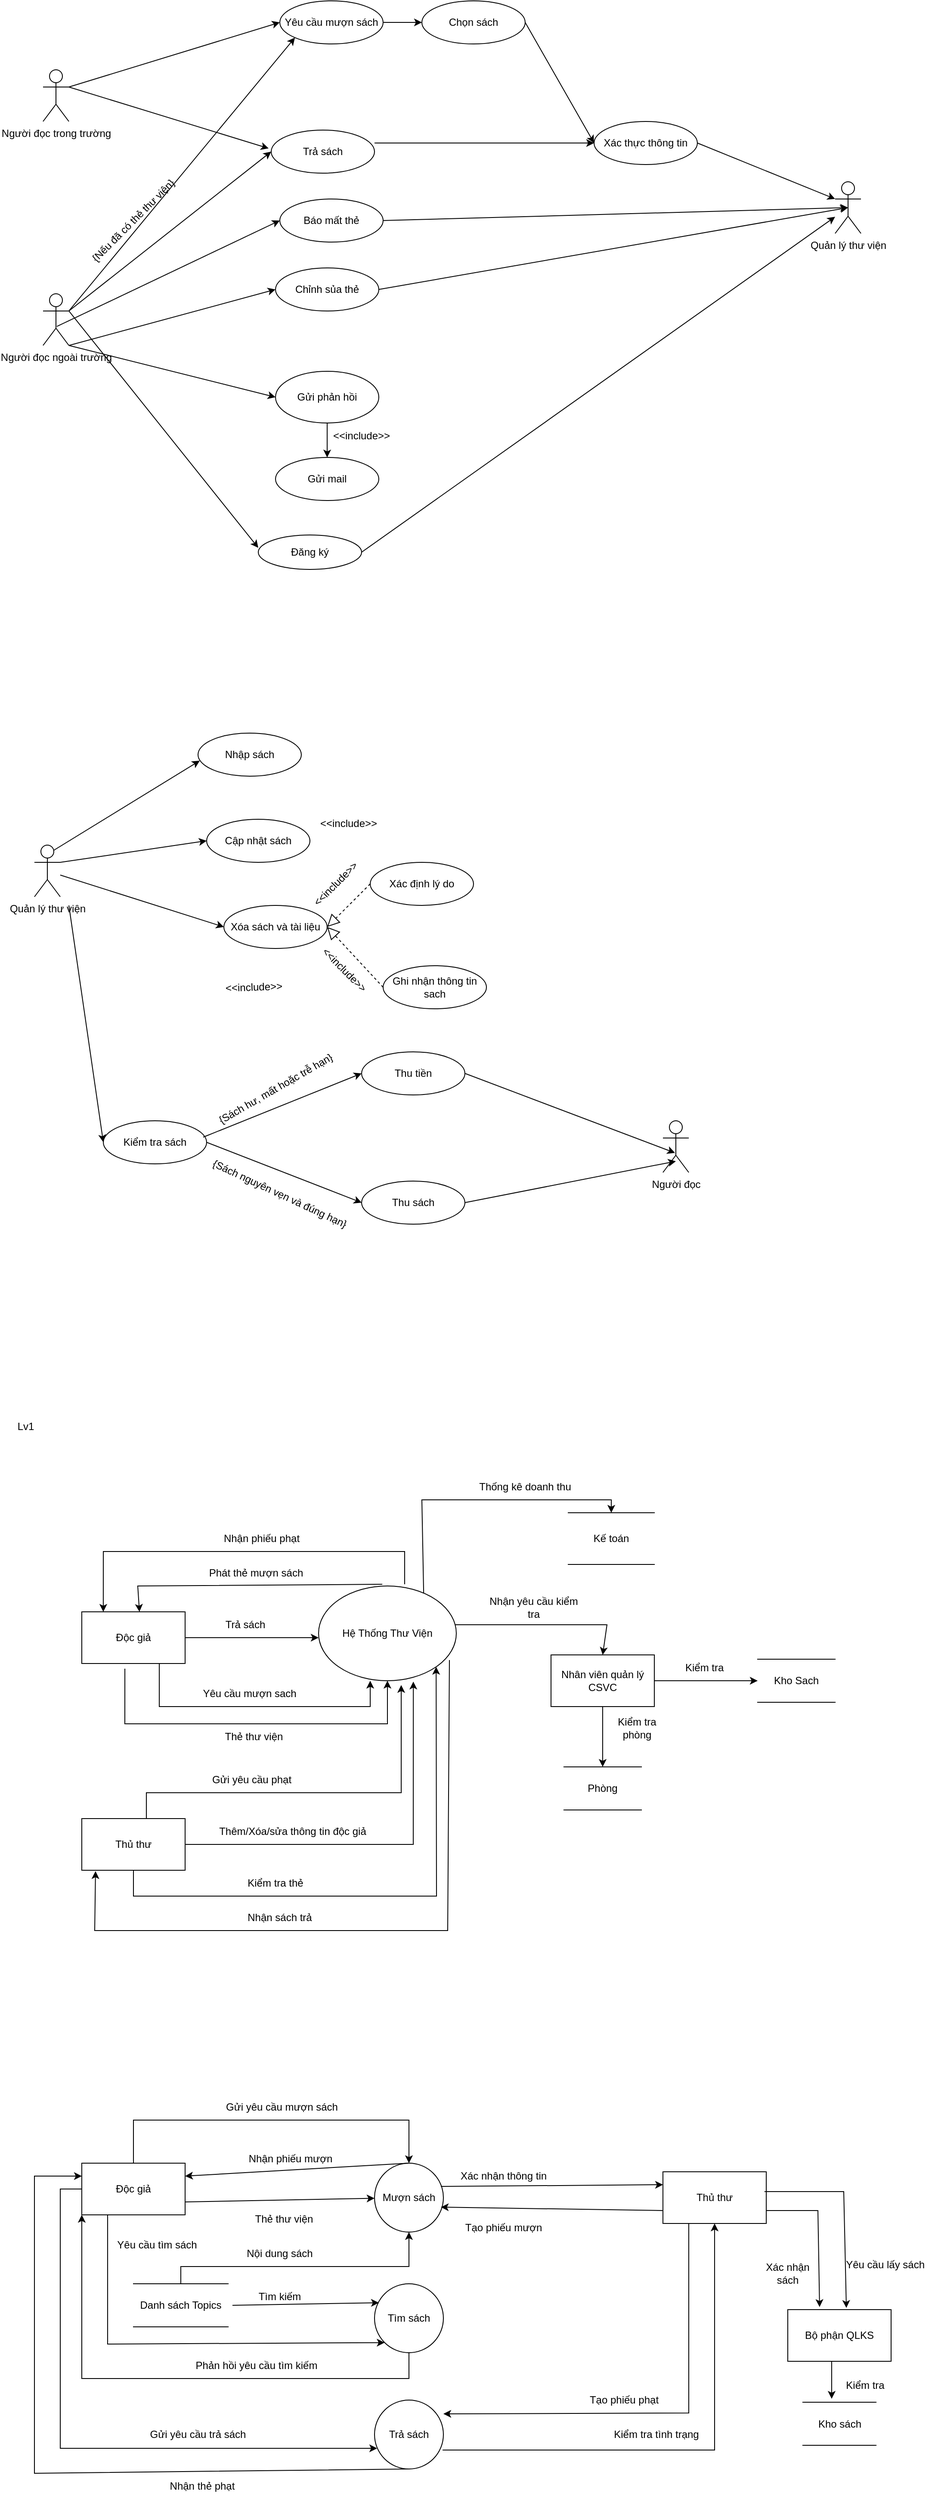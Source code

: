<mxfile version="22.1.5" type="github">
  <diagram name="Page-1" id="CThevkXcVfSVk2Hkg_zm">
    <mxGraphModel dx="1386" dy="751" grid="1" gridSize="10" guides="1" tooltips="1" connect="1" arrows="1" fold="1" page="1" pageScale="1" pageWidth="1100" pageHeight="850" math="0" shadow="0">
      <root>
        <mxCell id="0" />
        <mxCell id="1" parent="0" />
        <mxCell id="GwhHAT8vdqStquLZt4F1-1" value="Người đọc trong trường" style="shape=umlActor;verticalLabelPosition=bottom;verticalAlign=top;html=1;" parent="1" vertex="1">
          <mxGeometry x="50" y="120" width="30" height="60" as="geometry" />
        </mxCell>
        <mxCell id="GwhHAT8vdqStquLZt4F1-3" value="Người đọc ngoài trường&lt;br&gt;" style="shape=umlActor;verticalLabelPosition=bottom;verticalAlign=top;html=1;" parent="1" vertex="1">
          <mxGeometry x="50" y="380" width="30" height="60" as="geometry" />
        </mxCell>
        <mxCell id="GwhHAT8vdqStquLZt4F1-9" value="Nhập sách" style="ellipse;whiteSpace=wrap;html=1;" parent="1" vertex="1">
          <mxGeometry x="230" y="890" width="120" height="50" as="geometry" />
        </mxCell>
        <mxCell id="GwhHAT8vdqStquLZt4F1-12" value="Xác thực thông tin&lt;br&gt;" style="ellipse;whiteSpace=wrap;html=1;" parent="1" vertex="1">
          <mxGeometry x="690" y="180" width="120" height="50" as="geometry" />
        </mxCell>
        <mxCell id="GwhHAT8vdqStquLZt4F1-13" value="Yêu cầu mượn sách" style="ellipse;whiteSpace=wrap;html=1;" parent="1" vertex="1">
          <mxGeometry x="325" y="40" width="120" height="50" as="geometry" />
        </mxCell>
        <mxCell id="GwhHAT8vdqStquLZt4F1-14" value="Đăng ký&lt;br&gt;" style="ellipse;whiteSpace=wrap;html=1;" parent="1" vertex="1">
          <mxGeometry x="300" y="660" width="120" height="40" as="geometry" />
        </mxCell>
        <mxCell id="GwhHAT8vdqStquLZt4F1-15" value="Trả sách&lt;br&gt;" style="ellipse;whiteSpace=wrap;html=1;" parent="1" vertex="1">
          <mxGeometry x="315" y="190" width="120" height="50" as="geometry" />
        </mxCell>
        <mxCell id="GwhHAT8vdqStquLZt4F1-16" value="Chọn sách" style="ellipse;whiteSpace=wrap;html=1;" parent="1" vertex="1">
          <mxGeometry x="490" y="40" width="120" height="50" as="geometry" />
        </mxCell>
        <mxCell id="GwhHAT8vdqStquLZt4F1-17" value="Chỉnh sủa thẻ" style="ellipse;whiteSpace=wrap;html=1;" parent="1" vertex="1">
          <mxGeometry x="320" y="350" width="120" height="50" as="geometry" />
        </mxCell>
        <mxCell id="GwhHAT8vdqStquLZt4F1-18" value="Báo mất thẻ&lt;br&gt;" style="ellipse;whiteSpace=wrap;html=1;" parent="1" vertex="1">
          <mxGeometry x="325" y="270" width="120" height="50" as="geometry" />
        </mxCell>
        <mxCell id="GwhHAT8vdqStquLZt4F1-23" value="Quản lý thư viện&lt;br&gt;" style="shape=umlActor;verticalLabelPosition=bottom;verticalAlign=top;html=1;" parent="1" vertex="1">
          <mxGeometry x="970" y="250" width="30" height="60" as="geometry" />
        </mxCell>
        <mxCell id="GwhHAT8vdqStquLZt4F1-29" value="{Nếu đã có thẻ thư viện}" style="text;html=1;strokeColor=none;fillColor=none;align=center;verticalAlign=middle;whiteSpace=wrap;rounded=0;rotation=-45;" parent="1" vertex="1">
          <mxGeometry x="80" y="280" width="150" height="30" as="geometry" />
        </mxCell>
        <mxCell id="GwhHAT8vdqStquLZt4F1-31" value="" style="endArrow=classic;html=1;rounded=0;exitX=1;exitY=0.333;exitDx=0;exitDy=0;exitPerimeter=0;entryX=0;entryY=0.372;entryDx=0;entryDy=0;entryPerimeter=0;" parent="1" source="GwhHAT8vdqStquLZt4F1-3" target="GwhHAT8vdqStquLZt4F1-14" edge="1">
          <mxGeometry width="50" height="50" relative="1" as="geometry">
            <mxPoint x="130" y="370" as="sourcePoint" />
            <mxPoint x="180" y="320" as="targetPoint" />
          </mxGeometry>
        </mxCell>
        <mxCell id="GwhHAT8vdqStquLZt4F1-32" value="" style="endArrow=classic;html=1;rounded=0;exitX=1;exitY=0.333;exitDx=0;exitDy=0;exitPerimeter=0;entryX=0;entryY=1;entryDx=0;entryDy=0;" parent="1" source="GwhHAT8vdqStquLZt4F1-3" target="GwhHAT8vdqStquLZt4F1-13" edge="1">
          <mxGeometry width="50" height="50" relative="1" as="geometry">
            <mxPoint x="90" y="410" as="sourcePoint" />
            <mxPoint x="210" y="640" as="targetPoint" />
          </mxGeometry>
        </mxCell>
        <mxCell id="GwhHAT8vdqStquLZt4F1-33" value="" style="endArrow=classic;html=1;rounded=0;exitX=1;exitY=0.333;exitDx=0;exitDy=0;exitPerimeter=0;entryX=0;entryY=0.5;entryDx=0;entryDy=0;" parent="1" source="GwhHAT8vdqStquLZt4F1-1" target="GwhHAT8vdqStquLZt4F1-13" edge="1">
          <mxGeometry width="50" height="50" relative="1" as="geometry">
            <mxPoint x="90" y="410" as="sourcePoint" />
            <mxPoint x="238" y="178" as="targetPoint" />
          </mxGeometry>
        </mxCell>
        <mxCell id="GwhHAT8vdqStquLZt4F1-35" value="" style="endArrow=classic;html=1;rounded=0;entryX=0;entryY=0.333;entryDx=0;entryDy=0;entryPerimeter=0;exitX=1;exitY=0.5;exitDx=0;exitDy=0;" parent="1" source="GwhHAT8vdqStquLZt4F1-12" target="GwhHAT8vdqStquLZt4F1-23" edge="1">
          <mxGeometry width="50" height="50" relative="1" as="geometry">
            <mxPoint x="520" y="410" as="sourcePoint" />
            <mxPoint x="570" y="360" as="targetPoint" />
          </mxGeometry>
        </mxCell>
        <mxCell id="GwhHAT8vdqStquLZt4F1-36" value="" style="endArrow=classic;html=1;rounded=0;exitX=1;exitY=0.333;exitDx=0;exitDy=0;exitPerimeter=0;entryX=0;entryY=0.5;entryDx=0;entryDy=0;" parent="1" source="GwhHAT8vdqStquLZt4F1-3" target="GwhHAT8vdqStquLZt4F1-15" edge="1">
          <mxGeometry width="50" height="50" relative="1" as="geometry">
            <mxPoint x="520" y="410" as="sourcePoint" />
            <mxPoint x="570" y="360" as="targetPoint" />
          </mxGeometry>
        </mxCell>
        <mxCell id="GwhHAT8vdqStquLZt4F1-39" value="" style="endArrow=classic;html=1;rounded=0;exitX=1;exitY=0.3;exitDx=0;exitDy=0;exitPerimeter=0;entryX=0;entryY=0.5;entryDx=0;entryDy=0;" parent="1" source="GwhHAT8vdqStquLZt4F1-15" target="GwhHAT8vdqStquLZt4F1-12" edge="1">
          <mxGeometry width="50" height="50" relative="1" as="geometry">
            <mxPoint x="455" y="370" as="sourcePoint" />
            <mxPoint x="605" y="310" as="targetPoint" />
          </mxGeometry>
        </mxCell>
        <mxCell id="GwhHAT8vdqStquLZt4F1-40" value="" style="endArrow=classic;html=1;rounded=0;exitX=1;exitY=0.5;exitDx=0;exitDy=0;" parent="1" source="GwhHAT8vdqStquLZt4F1-14" target="GwhHAT8vdqStquLZt4F1-23" edge="1">
          <mxGeometry width="50" height="50" relative="1" as="geometry">
            <mxPoint x="520" y="410" as="sourcePoint" />
            <mxPoint x="570" y="360" as="targetPoint" />
          </mxGeometry>
        </mxCell>
        <mxCell id="GwhHAT8vdqStquLZt4F1-41" value="" style="endArrow=classic;html=1;rounded=0;exitX=1;exitY=0.333;exitDx=0;exitDy=0;exitPerimeter=0;entryX=-0.025;entryY=0.425;entryDx=0;entryDy=0;entryPerimeter=0;" parent="1" source="GwhHAT8vdqStquLZt4F1-1" target="GwhHAT8vdqStquLZt4F1-15" edge="1">
          <mxGeometry width="50" height="50" relative="1" as="geometry">
            <mxPoint x="520" y="410" as="sourcePoint" />
            <mxPoint x="570" y="360" as="targetPoint" />
          </mxGeometry>
        </mxCell>
        <mxCell id="LSdpsTNp0pVtHRdQV1VZ-1" value="" style="endArrow=classic;html=1;rounded=0;entryX=0;entryY=0.5;entryDx=0;entryDy=0;exitX=1;exitY=0.5;exitDx=0;exitDy=0;" parent="1" source="GwhHAT8vdqStquLZt4F1-16" target="GwhHAT8vdqStquLZt4F1-12" edge="1">
          <mxGeometry width="50" height="50" relative="1" as="geometry">
            <mxPoint x="595" y="500" as="sourcePoint" />
            <mxPoint x="645" y="450" as="targetPoint" />
          </mxGeometry>
        </mxCell>
        <mxCell id="LSdpsTNp0pVtHRdQV1VZ-2" value="" style="endArrow=classic;html=1;rounded=0;entryX=0;entryY=0.5;entryDx=0;entryDy=0;exitX=1;exitY=0.5;exitDx=0;exitDy=0;" parent="1" source="GwhHAT8vdqStquLZt4F1-13" target="GwhHAT8vdqStquLZt4F1-16" edge="1">
          <mxGeometry width="50" height="50" relative="1" as="geometry">
            <mxPoint x="355" y="159.5" as="sourcePoint" />
            <mxPoint x="475" y="159.5" as="targetPoint" />
          </mxGeometry>
        </mxCell>
        <mxCell id="LSdpsTNp0pVtHRdQV1VZ-3" value="Gửi phản hồi" style="ellipse;whiteSpace=wrap;html=1;" parent="1" vertex="1">
          <mxGeometry x="320" y="470" width="120" height="60" as="geometry" />
        </mxCell>
        <mxCell id="LSdpsTNp0pVtHRdQV1VZ-4" value="Gửi mail" style="ellipse;whiteSpace=wrap;html=1;" parent="1" vertex="1">
          <mxGeometry x="320" y="570" width="120" height="50" as="geometry" />
        </mxCell>
        <mxCell id="LSdpsTNp0pVtHRdQV1VZ-5" value="" style="endArrow=classic;html=1;rounded=0;entryX=0.5;entryY=0;entryDx=0;entryDy=0;exitX=0.5;exitY=1;exitDx=0;exitDy=0;" parent="1" source="LSdpsTNp0pVtHRdQV1VZ-3" target="LSdpsTNp0pVtHRdQV1VZ-4" edge="1">
          <mxGeometry width="50" height="50" relative="1" as="geometry">
            <mxPoint x="610" y="420" as="sourcePoint" />
            <mxPoint x="660" y="370" as="targetPoint" />
          </mxGeometry>
        </mxCell>
        <mxCell id="LSdpsTNp0pVtHRdQV1VZ-6" value="" style="endArrow=classic;html=1;rounded=0;exitX=0.533;exitY=0.633;exitDx=0;exitDy=0;exitPerimeter=0;entryX=0;entryY=0.5;entryDx=0;entryDy=0;" parent="1" source="GwhHAT8vdqStquLZt4F1-3" target="GwhHAT8vdqStquLZt4F1-18" edge="1">
          <mxGeometry width="50" height="50" relative="1" as="geometry">
            <mxPoint x="520" y="490" as="sourcePoint" />
            <mxPoint x="570" y="440" as="targetPoint" />
          </mxGeometry>
        </mxCell>
        <mxCell id="LSdpsTNp0pVtHRdQV1VZ-7" value="" style="endArrow=classic;html=1;rounded=0;entryX=0;entryY=0.5;entryDx=0;entryDy=0;" parent="1" target="GwhHAT8vdqStquLZt4F1-17" edge="1">
          <mxGeometry width="50" height="50" relative="1" as="geometry">
            <mxPoint x="80" y="440" as="sourcePoint" />
            <mxPoint x="260" y="305" as="targetPoint" />
          </mxGeometry>
        </mxCell>
        <mxCell id="LSdpsTNp0pVtHRdQV1VZ-8" value="&amp;lt;&amp;lt;include&amp;gt;&amp;gt;" style="text;html=1;strokeColor=none;fillColor=none;align=center;verticalAlign=middle;whiteSpace=wrap;rounded=0;" parent="1" vertex="1">
          <mxGeometry x="390" y="530" width="60" height="30" as="geometry" />
        </mxCell>
        <mxCell id="LSdpsTNp0pVtHRdQV1VZ-9" value="" style="endArrow=classic;html=1;rounded=0;entryX=0.5;entryY=0.5;entryDx=0;entryDy=0;entryPerimeter=0;exitX=1;exitY=0.5;exitDx=0;exitDy=0;" parent="1" source="GwhHAT8vdqStquLZt4F1-18" target="GwhHAT8vdqStquLZt4F1-23" edge="1">
          <mxGeometry width="50" height="50" relative="1" as="geometry">
            <mxPoint x="470" y="310" as="sourcePoint" />
            <mxPoint x="700" y="345" as="targetPoint" />
          </mxGeometry>
        </mxCell>
        <mxCell id="LSdpsTNp0pVtHRdQV1VZ-10" value="" style="endArrow=classic;html=1;rounded=0;entryX=0.5;entryY=0.5;entryDx=0;entryDy=0;entryPerimeter=0;exitX=1;exitY=0.5;exitDx=0;exitDy=0;" parent="1" source="GwhHAT8vdqStquLZt4F1-17" target="GwhHAT8vdqStquLZt4F1-23" edge="1">
          <mxGeometry width="50" height="50" relative="1" as="geometry">
            <mxPoint x="380" y="305" as="sourcePoint" />
            <mxPoint x="995" y="290" as="targetPoint" />
          </mxGeometry>
        </mxCell>
        <mxCell id="LSdpsTNp0pVtHRdQV1VZ-16" value="" style="endArrow=classic;html=1;rounded=0;exitX=1;exitY=1;exitDx=0;exitDy=0;exitPerimeter=0;entryX=0;entryY=0.5;entryDx=0;entryDy=0;" parent="1" source="GwhHAT8vdqStquLZt4F1-3" target="LSdpsTNp0pVtHRdQV1VZ-3" edge="1">
          <mxGeometry width="50" height="50" relative="1" as="geometry">
            <mxPoint x="520" y="640" as="sourcePoint" />
            <mxPoint x="570" y="590" as="targetPoint" />
          </mxGeometry>
        </mxCell>
        <mxCell id="LSdpsTNp0pVtHRdQV1VZ-18" value="Quản lý thư viện&lt;br&gt;" style="shape=umlActor;verticalLabelPosition=bottom;verticalAlign=top;html=1;" parent="1" vertex="1">
          <mxGeometry x="40" y="1020" width="30" height="60" as="geometry" />
        </mxCell>
        <mxCell id="LSdpsTNp0pVtHRdQV1VZ-19" value="Cập nhật sách" style="ellipse;whiteSpace=wrap;html=1;" parent="1" vertex="1">
          <mxGeometry x="240" y="990" width="120" height="50" as="geometry" />
        </mxCell>
        <mxCell id="LSdpsTNp0pVtHRdQV1VZ-20" value="Xóa sách và tài liệu" style="ellipse;whiteSpace=wrap;html=1;" parent="1" vertex="1">
          <mxGeometry x="260" y="1090" width="120" height="50" as="geometry" />
        </mxCell>
        <mxCell id="LSdpsTNp0pVtHRdQV1VZ-23" value="Xác định lý do" style="ellipse;whiteSpace=wrap;html=1;" parent="1" vertex="1">
          <mxGeometry x="430" y="1040" width="120" height="50" as="geometry" />
        </mxCell>
        <mxCell id="LSdpsTNp0pVtHRdQV1VZ-24" value="Ghi nhận thông tin sach" style="ellipse;whiteSpace=wrap;html=1;" parent="1" vertex="1">
          <mxGeometry x="445" y="1160" width="120" height="50" as="geometry" />
        </mxCell>
        <mxCell id="LSdpsTNp0pVtHRdQV1VZ-26" value="" style="endArrow=block;dashed=1;endFill=0;endSize=12;html=1;rounded=0;entryX=1;entryY=0.5;entryDx=0;entryDy=0;exitX=0;exitY=0.5;exitDx=0;exitDy=0;" parent="1" source="LSdpsTNp0pVtHRdQV1VZ-24" target="LSdpsTNp0pVtHRdQV1VZ-20" edge="1">
          <mxGeometry width="160" relative="1" as="geometry">
            <mxPoint x="470" y="1200" as="sourcePoint" />
            <mxPoint x="630" y="1200" as="targetPoint" />
          </mxGeometry>
        </mxCell>
        <mxCell id="LSdpsTNp0pVtHRdQV1VZ-27" value="" style="endArrow=block;dashed=1;endFill=0;endSize=12;html=1;rounded=0;entryX=1;entryY=0.5;entryDx=0;entryDy=0;exitX=0;exitY=0.5;exitDx=0;exitDy=0;" parent="1" source="LSdpsTNp0pVtHRdQV1VZ-23" target="LSdpsTNp0pVtHRdQV1VZ-20" edge="1">
          <mxGeometry width="160" relative="1" as="geometry">
            <mxPoint x="440" y="1175" as="sourcePoint" />
            <mxPoint x="390" y="1125" as="targetPoint" />
          </mxGeometry>
        </mxCell>
        <mxCell id="LSdpsTNp0pVtHRdQV1VZ-28" value="" style="endArrow=classic;html=1;rounded=0;entryX=0;entryY=0.5;entryDx=0;entryDy=0;" parent="1" source="LSdpsTNp0pVtHRdQV1VZ-18" target="LSdpsTNp0pVtHRdQV1VZ-20" edge="1">
          <mxGeometry width="50" height="50" relative="1" as="geometry">
            <mxPoint x="520" y="1220" as="sourcePoint" />
            <mxPoint x="570" y="1170" as="targetPoint" />
          </mxGeometry>
        </mxCell>
        <mxCell id="LSdpsTNp0pVtHRdQV1VZ-29" value="&amp;lt;&amp;lt;include&amp;gt;&amp;gt;" style="text;html=1;strokeColor=none;fillColor=none;align=center;verticalAlign=middle;whiteSpace=wrap;rounded=0;" parent="1" vertex="1">
          <mxGeometry x="375" y="980" width="60" height="30" as="geometry" />
        </mxCell>
        <mxCell id="LSdpsTNp0pVtHRdQV1VZ-30" value="&amp;lt;&amp;lt;include&amp;gt;&amp;gt;" style="text;html=1;strokeColor=none;fillColor=none;align=center;verticalAlign=middle;whiteSpace=wrap;rounded=0;rotation=45;" parent="1" vertex="1">
          <mxGeometry x="370" y="1150" width="60" height="30" as="geometry" />
        </mxCell>
        <mxCell id="LSdpsTNp0pVtHRdQV1VZ-31" value="&amp;lt;&amp;lt;include&amp;gt;&amp;gt;" style="text;html=1;strokeColor=none;fillColor=none;align=center;verticalAlign=middle;whiteSpace=wrap;rounded=0;rotation=-45;" parent="1" vertex="1">
          <mxGeometry x="360" y="1050" width="60" height="30" as="geometry" />
        </mxCell>
        <mxCell id="LSdpsTNp0pVtHRdQV1VZ-33" value="" style="endArrow=classic;html=1;rounded=0;exitX=1;exitY=1;exitDx=0;exitDy=0;exitPerimeter=0;entryX=0;entryY=0.5;entryDx=0;entryDy=0;" parent="1" target="LSdpsTNp0pVtHRdQV1VZ-38" edge="1">
          <mxGeometry width="50" height="50" relative="1" as="geometry">
            <mxPoint x="80" y="1090" as="sourcePoint" />
            <mxPoint x="240" y="1215" as="targetPoint" />
          </mxGeometry>
        </mxCell>
        <mxCell id="LSdpsTNp0pVtHRdQV1VZ-34" value="" style="endArrow=classic;html=1;rounded=0;entryX=0;entryY=0.5;entryDx=0;entryDy=0;exitX=1;exitY=0.333;exitDx=0;exitDy=0;exitPerimeter=0;" parent="1" source="LSdpsTNp0pVtHRdQV1VZ-18" target="LSdpsTNp0pVtHRdQV1VZ-19" edge="1">
          <mxGeometry width="50" height="50" relative="1" as="geometry">
            <mxPoint x="80" y="1065" as="sourcePoint" />
            <mxPoint x="270" y="1125" as="targetPoint" />
          </mxGeometry>
        </mxCell>
        <mxCell id="LSdpsTNp0pVtHRdQV1VZ-35" value="" style="endArrow=classic;html=1;rounded=0;entryX=0.017;entryY=0.64;entryDx=0;entryDy=0;exitX=0.75;exitY=0.1;exitDx=0;exitDy=0;exitPerimeter=0;entryPerimeter=0;" parent="1" source="LSdpsTNp0pVtHRdQV1VZ-18" target="GwhHAT8vdqStquLZt4F1-9" edge="1">
          <mxGeometry width="50" height="50" relative="1" as="geometry">
            <mxPoint x="80" y="1050" as="sourcePoint" />
            <mxPoint x="240" y="1035" as="targetPoint" />
          </mxGeometry>
        </mxCell>
        <mxCell id="LSdpsTNp0pVtHRdQV1VZ-38" value="Kiểm tra sách" style="ellipse;whiteSpace=wrap;html=1;" parent="1" vertex="1">
          <mxGeometry x="120" y="1340" width="120" height="50" as="geometry" />
        </mxCell>
        <mxCell id="9his-gwyOrUeTBy2ExzK-1" value="Người đọc&lt;br&gt;" style="shape=umlActor;verticalLabelPosition=bottom;verticalAlign=top;html=1;" parent="1" vertex="1">
          <mxGeometry x="770" y="1340" width="30" height="60" as="geometry" />
        </mxCell>
        <mxCell id="9his-gwyOrUeTBy2ExzK-3" value="&amp;lt;&amp;lt;include&amp;gt;&amp;gt;" style="text;html=1;strokeColor=none;fillColor=none;align=center;verticalAlign=middle;whiteSpace=wrap;rounded=0;rotation=-2;" parent="1" vertex="1">
          <mxGeometry x="265" y="1170" width="60" height="30" as="geometry" />
        </mxCell>
        <mxCell id="9his-gwyOrUeTBy2ExzK-4" value="" style="endArrow=classic;html=1;rounded=0;entryX=0.467;entryY=0.621;entryDx=0;entryDy=0;entryPerimeter=0;exitX=1;exitY=0.5;exitDx=0;exitDy=0;" parent="1" source="9his-gwyOrUeTBy2ExzK-8" target="9his-gwyOrUeTBy2ExzK-1" edge="1">
          <mxGeometry width="50" height="50" relative="1" as="geometry">
            <mxPoint x="550" y="1267" as="sourcePoint" />
            <mxPoint x="570" y="1140" as="targetPoint" />
          </mxGeometry>
        </mxCell>
        <mxCell id="9his-gwyOrUeTBy2ExzK-8" value="Thu tiền" style="ellipse;whiteSpace=wrap;html=1;" parent="1" vertex="1">
          <mxGeometry x="420" y="1260" width="120" height="50" as="geometry" />
        </mxCell>
        <mxCell id="9his-gwyOrUeTBy2ExzK-9" value="Thu sách" style="ellipse;whiteSpace=wrap;html=1;" parent="1" vertex="1">
          <mxGeometry x="420" y="1410" width="120" height="50" as="geometry" />
        </mxCell>
        <mxCell id="9his-gwyOrUeTBy2ExzK-10" value="" style="endArrow=classic;html=1;rounded=0;entryX=0.5;entryY=0.783;entryDx=0;entryDy=0;entryPerimeter=0;exitX=1;exitY=0.5;exitDx=0;exitDy=0;" parent="1" source="9his-gwyOrUeTBy2ExzK-9" target="9his-gwyOrUeTBy2ExzK-1" edge="1">
          <mxGeometry width="50" height="50" relative="1" as="geometry">
            <mxPoint x="550" y="1295" as="sourcePoint" />
            <mxPoint x="794" y="1387" as="targetPoint" />
          </mxGeometry>
        </mxCell>
        <mxCell id="9his-gwyOrUeTBy2ExzK-11" value="" style="endArrow=classic;html=1;rounded=0;exitX=0.967;exitY=0.38;exitDx=0;exitDy=0;exitPerimeter=0;entryX=0;entryY=0.5;entryDx=0;entryDy=0;" parent="1" source="LSdpsTNp0pVtHRdQV1VZ-38" target="9his-gwyOrUeTBy2ExzK-8" edge="1">
          <mxGeometry width="50" height="50" relative="1" as="geometry">
            <mxPoint x="520" y="1360" as="sourcePoint" />
            <mxPoint x="570" y="1310" as="targetPoint" />
          </mxGeometry>
        </mxCell>
        <mxCell id="9his-gwyOrUeTBy2ExzK-12" value="" style="endArrow=classic;html=1;rounded=0;exitX=1;exitY=0.5;exitDx=0;exitDy=0;entryX=0;entryY=0.5;entryDx=0;entryDy=0;" parent="1" source="LSdpsTNp0pVtHRdQV1VZ-38" target="9his-gwyOrUeTBy2ExzK-9" edge="1">
          <mxGeometry width="50" height="50" relative="1" as="geometry">
            <mxPoint x="246" y="1369" as="sourcePoint" />
            <mxPoint x="430" y="1295" as="targetPoint" />
          </mxGeometry>
        </mxCell>
        <mxCell id="9his-gwyOrUeTBy2ExzK-13" value="{Sách hư, mất hoặc trễ hạn}" style="text;html=1;strokeColor=none;fillColor=none;align=center;verticalAlign=middle;whiteSpace=wrap;rounded=0;rotation=-30;" parent="1" vertex="1">
          <mxGeometry x="237.55" y="1288.07" width="164.91" height="30" as="geometry" />
        </mxCell>
        <mxCell id="9his-gwyOrUeTBy2ExzK-14" value="{Sách nguyên vẹn và đúng hạn}&lt;br&gt;" style="text;html=1;strokeColor=none;fillColor=none;align=center;verticalAlign=middle;whiteSpace=wrap;rounded=0;rotation=25;" parent="1" vertex="1">
          <mxGeometry x="220" y="1410" width="210" height="30" as="geometry" />
        </mxCell>
        <mxCell id="BRE85FxFn0TpoVly3JEj-2" value="Hệ Thống Thư Viện&lt;br&gt;" style="ellipse;whiteSpace=wrap;html=1;" parent="1" vertex="1">
          <mxGeometry x="370" y="1880" width="160" height="110" as="geometry" />
        </mxCell>
        <mxCell id="BRE85FxFn0TpoVly3JEj-3" value="Kế toán" style="shape=partialRectangle;whiteSpace=wrap;html=1;top=0;bottom=0;fillColor=none;direction=south;" parent="1" vertex="1">
          <mxGeometry x="660" y="1795" width="100" height="60" as="geometry" />
        </mxCell>
        <mxCell id="BRE85FxFn0TpoVly3JEj-4" value="Kho Sach" style="shape=partialRectangle;whiteSpace=wrap;html=1;top=0;bottom=0;fillColor=none;direction=south;" parent="1" vertex="1">
          <mxGeometry x="880" y="1965" width="90" height="50" as="geometry" />
        </mxCell>
        <mxCell id="BRE85FxFn0TpoVly3JEj-5" value="Độc giả&lt;br&gt;" style="rounded=0;whiteSpace=wrap;html=1;" parent="1" vertex="1">
          <mxGeometry x="95" y="1910" width="120" height="60" as="geometry" />
        </mxCell>
        <mxCell id="BRE85FxFn0TpoVly3JEj-6" value="Thủ thư" style="rounded=0;whiteSpace=wrap;html=1;" parent="1" vertex="1">
          <mxGeometry x="95" y="2150" width="120" height="60" as="geometry" />
        </mxCell>
        <mxCell id="BRE85FxFn0TpoVly3JEj-9" value="Lv1&lt;br&gt;" style="text;html=1;strokeColor=none;fillColor=none;align=center;verticalAlign=middle;whiteSpace=wrap;rounded=0;" parent="1" vertex="1">
          <mxGeometry y="1680" width="60" height="30" as="geometry" />
        </mxCell>
        <mxCell id="BRE85FxFn0TpoVly3JEj-10" value="" style="endArrow=classic;html=1;rounded=0;exitX=0.417;exitY=1.1;exitDx=0;exitDy=0;exitPerimeter=0;entryX=0.5;entryY=1;entryDx=0;entryDy=0;" parent="1" source="BRE85FxFn0TpoVly3JEj-5" target="BRE85FxFn0TpoVly3JEj-2" edge="1">
          <mxGeometry width="50" height="50" relative="1" as="geometry">
            <mxPoint x="150" y="2020" as="sourcePoint" />
            <mxPoint x="530" y="2040" as="targetPoint" />
            <Array as="points">
              <mxPoint x="145" y="2040" />
              <mxPoint x="290" y="2040" />
              <mxPoint x="450" y="2040" />
            </Array>
          </mxGeometry>
        </mxCell>
        <mxCell id="BRE85FxFn0TpoVly3JEj-11" value="Thẻ thư viện&lt;br&gt;" style="text;html=1;strokeColor=none;fillColor=none;align=center;verticalAlign=middle;whiteSpace=wrap;rounded=0;" parent="1" vertex="1">
          <mxGeometry x="250" y="2040" width="90" height="30" as="geometry" />
        </mxCell>
        <mxCell id="BRE85FxFn0TpoVly3JEj-12" value="" style="endArrow=classic;html=1;rounded=0;exitX=0.75;exitY=1;exitDx=0;exitDy=0;entryX=0.375;entryY=1;entryDx=0;entryDy=0;entryPerimeter=0;" parent="1" source="BRE85FxFn0TpoVly3JEj-5" target="BRE85FxFn0TpoVly3JEj-2" edge="1">
          <mxGeometry width="50" height="50" relative="1" as="geometry">
            <mxPoint x="180" y="2010" as="sourcePoint" />
            <mxPoint x="420" y="2010" as="targetPoint" />
            <Array as="points">
              <mxPoint x="185" y="2020" />
              <mxPoint x="300" y="2020" />
              <mxPoint x="430" y="2020" />
            </Array>
          </mxGeometry>
        </mxCell>
        <mxCell id="BRE85FxFn0TpoVly3JEj-13" value="Yêu cầu mượn sach" style="text;html=1;strokeColor=none;fillColor=none;align=center;verticalAlign=middle;whiteSpace=wrap;rounded=0;" parent="1" vertex="1">
          <mxGeometry x="215" y="1990" width="150" height="30" as="geometry" />
        </mxCell>
        <mxCell id="BRE85FxFn0TpoVly3JEj-14" value="" style="endArrow=classic;html=1;rounded=0;exitX=0.988;exitY=0.409;exitDx=0;exitDy=0;exitPerimeter=0;entryX=0.5;entryY=0;entryDx=0;entryDy=0;" parent="1" source="BRE85FxFn0TpoVly3JEj-2" target="5RZ2RsW3I0UHarwhYdPN-3" edge="1">
          <mxGeometry width="50" height="50" relative="1" as="geometry">
            <mxPoint x="560" y="1940" as="sourcePoint" />
            <mxPoint x="710" y="1970" as="targetPoint" />
            <Array as="points">
              <mxPoint x="705" y="1925" />
            </Array>
          </mxGeometry>
        </mxCell>
        <mxCell id="BRE85FxFn0TpoVly3JEj-16" value="" style="endArrow=classic;html=1;rounded=0;exitX=0.463;exitY=-0.018;exitDx=0;exitDy=0;exitPerimeter=0;entryX=0.558;entryY=0;entryDx=0;entryDy=0;entryPerimeter=0;" parent="1" source="BRE85FxFn0TpoVly3JEj-2" target="BRE85FxFn0TpoVly3JEj-5" edge="1">
          <mxGeometry width="50" height="50" relative="1" as="geometry">
            <mxPoint x="350" y="1880" as="sourcePoint" />
            <mxPoint x="170" y="1880" as="targetPoint" />
            <Array as="points">
              <mxPoint x="160" y="1880" />
            </Array>
          </mxGeometry>
        </mxCell>
        <mxCell id="BRE85FxFn0TpoVly3JEj-17" value="Phát thẻ mượn sách" style="text;html=1;strokeColor=none;fillColor=none;align=center;verticalAlign=middle;whiteSpace=wrap;rounded=0;" parent="1" vertex="1">
          <mxGeometry x="240" y="1850" width="115" height="30" as="geometry" />
        </mxCell>
        <mxCell id="BRE85FxFn0TpoVly3JEj-18" value="" style="endArrow=classic;html=1;rounded=0;exitX=0.5;exitY=1;exitDx=0;exitDy=0;entryX=1;entryY=1;entryDx=0;entryDy=0;" parent="1" source="BRE85FxFn0TpoVly3JEj-6" target="BRE85FxFn0TpoVly3JEj-2" edge="1">
          <mxGeometry width="50" height="50" relative="1" as="geometry">
            <mxPoint x="290" y="2210" as="sourcePoint" />
            <mxPoint x="340" y="2160" as="targetPoint" />
            <Array as="points">
              <mxPoint x="155" y="2240" />
              <mxPoint x="507" y="2240" />
            </Array>
          </mxGeometry>
        </mxCell>
        <mxCell id="BRE85FxFn0TpoVly3JEj-19" value="Kiểm tra thẻ&lt;br&gt;" style="text;html=1;strokeColor=none;fillColor=none;align=center;verticalAlign=middle;whiteSpace=wrap;rounded=0;" parent="1" vertex="1">
          <mxGeometry x="275" y="2210" width="90" height="30" as="geometry" />
        </mxCell>
        <mxCell id="BRE85FxFn0TpoVly3JEj-20" value="" style="endArrow=classic;html=1;rounded=0;exitX=1;exitY=0.5;exitDx=0;exitDy=0;entryX=0.688;entryY=1.009;entryDx=0;entryDy=0;entryPerimeter=0;" parent="1" source="BRE85FxFn0TpoVly3JEj-6" target="BRE85FxFn0TpoVly3JEj-2" edge="1">
          <mxGeometry width="50" height="50" relative="1" as="geometry">
            <mxPoint x="260" y="2185" as="sourcePoint" />
            <mxPoint x="460" y="2170" as="targetPoint" />
            <Array as="points">
              <mxPoint x="480" y="2180" />
            </Array>
          </mxGeometry>
        </mxCell>
        <mxCell id="BRE85FxFn0TpoVly3JEj-21" value="Thêm/Xóa/sửa thông tin độc giả" style="text;html=1;strokeColor=none;fillColor=none;align=center;verticalAlign=middle;whiteSpace=wrap;rounded=0;" parent="1" vertex="1">
          <mxGeometry x="250" y="2150" width="180" height="30" as="geometry" />
        </mxCell>
        <mxCell id="BRE85FxFn0TpoVly3JEj-22" value="" style="endArrow=classic;html=1;rounded=0;entryX=0.6;entryY=1.045;entryDx=0;entryDy=0;entryPerimeter=0;" parent="1" target="BRE85FxFn0TpoVly3JEj-2" edge="1">
          <mxGeometry width="50" height="50" relative="1" as="geometry">
            <mxPoint x="170" y="2150" as="sourcePoint" />
            <mxPoint x="270" y="2100" as="targetPoint" />
            <Array as="points">
              <mxPoint x="170" y="2120" />
              <mxPoint x="466" y="2120" />
            </Array>
          </mxGeometry>
        </mxCell>
        <mxCell id="BRE85FxFn0TpoVly3JEj-23" value="" style="endArrow=classic;html=1;rounded=0;" parent="1" edge="1">
          <mxGeometry width="50" height="50" relative="1" as="geometry">
            <mxPoint x="215" y="1940" as="sourcePoint" />
            <mxPoint x="370" y="1940" as="targetPoint" />
          </mxGeometry>
        </mxCell>
        <mxCell id="BRE85FxFn0TpoVly3JEj-25" value="Gửi yêu cầu phạt&lt;br&gt;" style="text;html=1;strokeColor=none;fillColor=none;align=center;verticalAlign=middle;whiteSpace=wrap;rounded=0;" parent="1" vertex="1">
          <mxGeometry x="230" y="2090" width="125" height="30" as="geometry" />
        </mxCell>
        <mxCell id="BRE85FxFn0TpoVly3JEj-26" value="Trả sách" style="text;html=1;strokeColor=none;fillColor=none;align=center;verticalAlign=middle;whiteSpace=wrap;rounded=0;" parent="1" vertex="1">
          <mxGeometry x="255" y="1910" width="60" height="30" as="geometry" />
        </mxCell>
        <mxCell id="BRE85FxFn0TpoVly3JEj-27" value="" style="endArrow=classic;html=1;rounded=0;exitX=0.95;exitY=0.782;exitDx=0;exitDy=0;exitPerimeter=0;entryX=0.133;entryY=1.017;entryDx=0;entryDy=0;entryPerimeter=0;" parent="1" source="BRE85FxFn0TpoVly3JEj-2" target="BRE85FxFn0TpoVly3JEj-6" edge="1">
          <mxGeometry width="50" height="50" relative="1" as="geometry">
            <mxPoint x="520" y="1990" as="sourcePoint" />
            <mxPoint x="110" y="2280" as="targetPoint" />
            <Array as="points">
              <mxPoint x="520" y="2280" />
              <mxPoint x="110" y="2280" />
            </Array>
          </mxGeometry>
        </mxCell>
        <mxCell id="BRE85FxFn0TpoVly3JEj-28" value="Nhận sách trả" style="text;html=1;strokeColor=none;fillColor=none;align=center;verticalAlign=middle;whiteSpace=wrap;rounded=0;" parent="1" vertex="1">
          <mxGeometry x="280" y="2250" width="90" height="30" as="geometry" />
        </mxCell>
        <mxCell id="BRE85FxFn0TpoVly3JEj-29" value="" style="endArrow=classic;html=1;rounded=0;entryX=0.208;entryY=0;entryDx=0;entryDy=0;entryPerimeter=0;exitX=0.625;exitY=-0.018;exitDx=0;exitDy=0;exitPerimeter=0;" parent="1" source="BRE85FxFn0TpoVly3JEj-2" target="BRE85FxFn0TpoVly3JEj-5" edge="1">
          <mxGeometry width="50" height="50" relative="1" as="geometry">
            <mxPoint x="460" y="1840" as="sourcePoint" />
            <mxPoint x="132" y="1872" as="targetPoint" />
            <Array as="points">
              <mxPoint x="470" y="1840" />
              <mxPoint x="120" y="1840" />
            </Array>
          </mxGeometry>
        </mxCell>
        <mxCell id="BRE85FxFn0TpoVly3JEj-30" value="Nhận phiếu phạt&lt;br&gt;" style="text;html=1;strokeColor=none;fillColor=none;align=center;verticalAlign=middle;whiteSpace=wrap;rounded=0;" parent="1" vertex="1">
          <mxGeometry x="237.55" y="1810" width="132.45" height="30" as="geometry" />
        </mxCell>
        <mxCell id="BRE85FxFn0TpoVly3JEj-32" value="Phòng&lt;br&gt;" style="shape=partialRectangle;whiteSpace=wrap;html=1;top=0;bottom=0;fillColor=none;direction=south;" parent="1" vertex="1">
          <mxGeometry x="655" y="2090" width="90" height="50" as="geometry" />
        </mxCell>
        <mxCell id="BRE85FxFn0TpoVly3JEj-35" value="" style="endArrow=classic;html=1;rounded=0;exitX=0.763;exitY=0.075;exitDx=0;exitDy=0;exitPerimeter=0;entryX=0;entryY=0.5;entryDx=0;entryDy=0;" parent="1" source="BRE85FxFn0TpoVly3JEj-2" target="BRE85FxFn0TpoVly3JEj-3" edge="1">
          <mxGeometry width="50" height="50" relative="1" as="geometry">
            <mxPoint x="520" y="2100" as="sourcePoint" />
            <mxPoint x="710" y="1780" as="targetPoint" />
            <Array as="points">
              <mxPoint x="490" y="1780" />
              <mxPoint x="710" y="1780" />
            </Array>
          </mxGeometry>
        </mxCell>
        <mxCell id="BRE85FxFn0TpoVly3JEj-36" value="Thống kê doanh thu&lt;br&gt;" style="text;html=1;strokeColor=none;fillColor=none;align=center;verticalAlign=middle;whiteSpace=wrap;rounded=0;" parent="1" vertex="1">
          <mxGeometry x="550" y="1750" width="120" height="30" as="geometry" />
        </mxCell>
        <mxCell id="5RZ2RsW3I0UHarwhYdPN-3" value="Nhân viên quản lý CSVC" style="rounded=0;whiteSpace=wrap;html=1;" vertex="1" parent="1">
          <mxGeometry x="640" y="1960" width="120" height="60" as="geometry" />
        </mxCell>
        <mxCell id="5RZ2RsW3I0UHarwhYdPN-4" value="Kiểm tra&amp;nbsp;" style="text;html=1;strokeColor=none;fillColor=none;align=center;verticalAlign=middle;whiteSpace=wrap;rounded=0;" vertex="1" parent="1">
          <mxGeometry x="790" y="1960" width="60" height="30" as="geometry" />
        </mxCell>
        <mxCell id="5RZ2RsW3I0UHarwhYdPN-5" value="" style="endArrow=classic;html=1;rounded=0;entryX=0.5;entryY=1;entryDx=0;entryDy=0;exitX=1;exitY=0.5;exitDx=0;exitDy=0;" edge="1" parent="1" source="5RZ2RsW3I0UHarwhYdPN-3" target="BRE85FxFn0TpoVly3JEj-4">
          <mxGeometry width="50" height="50" relative="1" as="geometry">
            <mxPoint x="520" y="2160" as="sourcePoint" />
            <mxPoint x="570" y="2110" as="targetPoint" />
          </mxGeometry>
        </mxCell>
        <mxCell id="5RZ2RsW3I0UHarwhYdPN-6" value="Nhận yêu cầu kiểm tra" style="text;html=1;strokeColor=none;fillColor=none;align=center;verticalAlign=middle;whiteSpace=wrap;rounded=0;" vertex="1" parent="1">
          <mxGeometry x="565" y="1890" width="110" height="30" as="geometry" />
        </mxCell>
        <mxCell id="5RZ2RsW3I0UHarwhYdPN-8" value="Kiểm tra phòng" style="text;html=1;strokeColor=none;fillColor=none;align=center;verticalAlign=middle;whiteSpace=wrap;rounded=0;" vertex="1" parent="1">
          <mxGeometry x="710" y="2030" width="60" height="30" as="geometry" />
        </mxCell>
        <mxCell id="5RZ2RsW3I0UHarwhYdPN-9" value="" style="endArrow=classic;html=1;rounded=0;entryX=0;entryY=0.5;entryDx=0;entryDy=0;exitX=0.5;exitY=1;exitDx=0;exitDy=0;" edge="1" parent="1" source="5RZ2RsW3I0UHarwhYdPN-3" target="BRE85FxFn0TpoVly3JEj-32">
          <mxGeometry width="50" height="50" relative="1" as="geometry">
            <mxPoint x="680" y="2060" as="sourcePoint" />
            <mxPoint x="800" y="2060" as="targetPoint" />
          </mxGeometry>
        </mxCell>
        <mxCell id="5RZ2RsW3I0UHarwhYdPN-24" value="Độc giả&lt;br&gt;" style="rounded=0;whiteSpace=wrap;html=1;" vertex="1" parent="1">
          <mxGeometry x="95" y="2550" width="120" height="60" as="geometry" />
        </mxCell>
        <mxCell id="5RZ2RsW3I0UHarwhYdPN-26" value="Mượn sách" style="ellipse;whiteSpace=wrap;html=1;aspect=fixed;" vertex="1" parent="1">
          <mxGeometry x="435" y="2550" width="80" height="80" as="geometry" />
        </mxCell>
        <mxCell id="5RZ2RsW3I0UHarwhYdPN-27" value="" style="endArrow=classic;html=1;rounded=0;exitX=1;exitY=0.75;exitDx=0;exitDy=0;" edge="1" parent="1" source="5RZ2RsW3I0UHarwhYdPN-24" target="5RZ2RsW3I0UHarwhYdPN-26">
          <mxGeometry width="50" height="50" relative="1" as="geometry">
            <mxPoint x="255" y="2660" as="sourcePoint" />
            <mxPoint x="305" y="2610" as="targetPoint" />
          </mxGeometry>
        </mxCell>
        <mxCell id="5RZ2RsW3I0UHarwhYdPN-28" value="Thẻ thư viện" style="text;html=1;strokeColor=none;fillColor=none;align=center;verticalAlign=middle;whiteSpace=wrap;rounded=0;" vertex="1" parent="1">
          <mxGeometry x="290" y="2600" width="80" height="30" as="geometry" />
        </mxCell>
        <mxCell id="5RZ2RsW3I0UHarwhYdPN-29" value="" style="endArrow=classic;html=1;rounded=0;exitX=0.5;exitY=0;exitDx=0;exitDy=0;entryX=1;entryY=0.25;entryDx=0;entryDy=0;" edge="1" parent="1" source="5RZ2RsW3I0UHarwhYdPN-26" target="5RZ2RsW3I0UHarwhYdPN-24">
          <mxGeometry width="50" height="50" relative="1" as="geometry">
            <mxPoint x="520" y="2330" as="sourcePoint" />
            <mxPoint x="570" y="2280" as="targetPoint" />
          </mxGeometry>
        </mxCell>
        <mxCell id="5RZ2RsW3I0UHarwhYdPN-30" value="Nhận phiếu mượn" style="text;html=1;strokeColor=none;fillColor=none;align=center;verticalAlign=middle;whiteSpace=wrap;rounded=0;" vertex="1" parent="1">
          <mxGeometry x="285" y="2530" width="105" height="30" as="geometry" />
        </mxCell>
        <mxCell id="5RZ2RsW3I0UHarwhYdPN-31" value="Thủ thư" style="rounded=0;whiteSpace=wrap;html=1;" vertex="1" parent="1">
          <mxGeometry x="770" y="2560" width="120" height="60" as="geometry" />
        </mxCell>
        <mxCell id="5RZ2RsW3I0UHarwhYdPN-33" value="Tìm sách" style="ellipse;whiteSpace=wrap;html=1;aspect=fixed;" vertex="1" parent="1">
          <mxGeometry x="435" y="2690" width="80" height="80" as="geometry" />
        </mxCell>
        <mxCell id="5RZ2RsW3I0UHarwhYdPN-34" value="Trả sách" style="ellipse;whiteSpace=wrap;html=1;aspect=fixed;" vertex="1" parent="1">
          <mxGeometry x="435" y="2825" width="80" height="80" as="geometry" />
        </mxCell>
        <mxCell id="5RZ2RsW3I0UHarwhYdPN-36" value="" style="endArrow=classic;html=1;rounded=0;entryX=0.063;entryY=0.275;entryDx=0;entryDy=0;entryPerimeter=0;" edge="1" parent="1" target="5RZ2RsW3I0UHarwhYdPN-33">
          <mxGeometry width="50" height="50" relative="1" as="geometry">
            <mxPoint x="270" y="2715" as="sourcePoint" />
            <mxPoint x="305" y="2690" as="targetPoint" />
          </mxGeometry>
        </mxCell>
        <mxCell id="5RZ2RsW3I0UHarwhYdPN-37" value="Tìm kiếm" style="text;html=1;strokeColor=none;fillColor=none;align=center;verticalAlign=middle;whiteSpace=wrap;rounded=0;" vertex="1" parent="1">
          <mxGeometry x="295" y="2690" width="60" height="30" as="geometry" />
        </mxCell>
        <mxCell id="5RZ2RsW3I0UHarwhYdPN-38" value="Danh sách Topics" style="shape=partialRectangle;whiteSpace=wrap;html=1;top=0;bottom=0;fillColor=none;direction=south;" vertex="1" parent="1">
          <mxGeometry x="155" y="2690" width="110" height="50" as="geometry" />
        </mxCell>
        <mxCell id="5RZ2RsW3I0UHarwhYdPN-39" value="" style="endArrow=classic;html=1;rounded=0;exitX=0.5;exitY=0;exitDx=0;exitDy=0;entryX=0.5;entryY=0;entryDx=0;entryDy=0;" edge="1" parent="1" source="5RZ2RsW3I0UHarwhYdPN-24" target="5RZ2RsW3I0UHarwhYdPN-26">
          <mxGeometry width="50" height="50" relative="1" as="geometry">
            <mxPoint x="265" y="2490" as="sourcePoint" />
            <mxPoint x="315" y="2440" as="targetPoint" />
            <Array as="points">
              <mxPoint x="155" y="2500" />
              <mxPoint x="475" y="2500" />
            </Array>
          </mxGeometry>
        </mxCell>
        <mxCell id="5RZ2RsW3I0UHarwhYdPN-40" value="Gửi yêu cầu mượn sách" style="text;html=1;strokeColor=none;fillColor=none;align=center;verticalAlign=middle;whiteSpace=wrap;rounded=0;" vertex="1" parent="1">
          <mxGeometry x="255" y="2470" width="145" height="30" as="geometry" />
        </mxCell>
        <mxCell id="5RZ2RsW3I0UHarwhYdPN-41" value="" style="endArrow=classic;html=1;rounded=0;exitX=0.25;exitY=1;exitDx=0;exitDy=0;entryX=0;entryY=1;entryDx=0;entryDy=0;" edge="1" parent="1" source="5RZ2RsW3I0UHarwhYdPN-24" target="5RZ2RsW3I0UHarwhYdPN-33">
          <mxGeometry width="50" height="50" relative="1" as="geometry">
            <mxPoint x="60.0" y="2800" as="sourcePoint" />
            <mxPoint x="110.0" y="2750" as="targetPoint" />
            <Array as="points">
              <mxPoint x="125" y="2760" />
            </Array>
          </mxGeometry>
        </mxCell>
        <mxCell id="5RZ2RsW3I0UHarwhYdPN-43" value="Yêu cầu tìm sách" style="text;html=1;strokeColor=none;fillColor=none;align=center;verticalAlign=middle;whiteSpace=wrap;rounded=0;" vertex="1" parent="1">
          <mxGeometry x="125" y="2630" width="115" height="30" as="geometry" />
        </mxCell>
        <mxCell id="5RZ2RsW3I0UHarwhYdPN-44" value="" style="endArrow=classic;html=1;rounded=0;exitX=0.5;exitY=1;exitDx=0;exitDy=0;entryX=0;entryY=1;entryDx=0;entryDy=0;" edge="1" parent="1" source="5RZ2RsW3I0UHarwhYdPN-33" target="5RZ2RsW3I0UHarwhYdPN-24">
          <mxGeometry width="50" height="50" relative="1" as="geometry">
            <mxPoint x="520" y="2800" as="sourcePoint" />
            <mxPoint x="70" y="2800" as="targetPoint" />
            <Array as="points">
              <mxPoint x="475" y="2800" />
              <mxPoint x="95" y="2800" />
            </Array>
          </mxGeometry>
        </mxCell>
        <mxCell id="5RZ2RsW3I0UHarwhYdPN-45" value="Phản hồi yêu cầu tìm kiếm" style="text;html=1;strokeColor=none;fillColor=none;align=center;verticalAlign=middle;whiteSpace=wrap;rounded=0;" vertex="1" parent="1">
          <mxGeometry x="222.5" y="2770" width="150" height="30" as="geometry" />
        </mxCell>
        <mxCell id="5RZ2RsW3I0UHarwhYdPN-46" value="" style="endArrow=classic;html=1;rounded=0;entryX=0.5;entryY=1;entryDx=0;entryDy=0;exitX=0;exitY=0.5;exitDx=0;exitDy=0;" edge="1" parent="1" source="5RZ2RsW3I0UHarwhYdPN-38" target="5RZ2RsW3I0UHarwhYdPN-26">
          <mxGeometry width="50" height="50" relative="1" as="geometry">
            <mxPoint x="420" y="2700" as="sourcePoint" />
            <mxPoint x="470" y="2650" as="targetPoint" />
            <Array as="points">
              <mxPoint x="210" y="2670" />
              <mxPoint x="475" y="2670" />
            </Array>
          </mxGeometry>
        </mxCell>
        <mxCell id="5RZ2RsW3I0UHarwhYdPN-47" value="Nội dung sách" style="text;html=1;strokeColor=none;fillColor=none;align=center;verticalAlign=middle;whiteSpace=wrap;rounded=0;" vertex="1" parent="1">
          <mxGeometry x="280" y="2640" width="90" height="30" as="geometry" />
        </mxCell>
        <mxCell id="5RZ2RsW3I0UHarwhYdPN-48" value="" style="endArrow=classic;html=1;rounded=0;exitX=0.963;exitY=0.338;exitDx=0;exitDy=0;exitPerimeter=0;entryX=0;entryY=0.25;entryDx=0;entryDy=0;" edge="1" parent="1" source="5RZ2RsW3I0UHarwhYdPN-26" target="5RZ2RsW3I0UHarwhYdPN-31">
          <mxGeometry width="50" height="50" relative="1" as="geometry">
            <mxPoint x="570" y="2620" as="sourcePoint" />
            <mxPoint x="620" y="2570" as="targetPoint" />
          </mxGeometry>
        </mxCell>
        <mxCell id="5RZ2RsW3I0UHarwhYdPN-49" value="Xác nhận thông tin" style="text;html=1;strokeColor=none;fillColor=none;align=center;verticalAlign=middle;whiteSpace=wrap;rounded=0;" vertex="1" parent="1">
          <mxGeometry x="530" y="2550" width="110" height="30" as="geometry" />
        </mxCell>
        <mxCell id="5RZ2RsW3I0UHarwhYdPN-50" value="" style="endArrow=classic;html=1;rounded=0;entryX=0.963;entryY=0.638;entryDx=0;entryDy=0;entryPerimeter=0;exitX=0;exitY=0.75;exitDx=0;exitDy=0;" edge="1" parent="1" source="5RZ2RsW3I0UHarwhYdPN-31" target="5RZ2RsW3I0UHarwhYdPN-26">
          <mxGeometry width="50" height="50" relative="1" as="geometry">
            <mxPoint x="520" y="2800" as="sourcePoint" />
            <mxPoint x="570" y="2750" as="targetPoint" />
          </mxGeometry>
        </mxCell>
        <mxCell id="5RZ2RsW3I0UHarwhYdPN-51" value="Tạo phiếu mượn" style="text;html=1;strokeColor=none;fillColor=none;align=center;verticalAlign=middle;whiteSpace=wrap;rounded=0;" vertex="1" parent="1">
          <mxGeometry x="535" y="2610" width="100" height="30" as="geometry" />
        </mxCell>
        <mxCell id="5RZ2RsW3I0UHarwhYdPN-53" value="Kho sách" style="shape=partialRectangle;whiteSpace=wrap;html=1;top=0;bottom=0;fillColor=none;direction=south;" vertex="1" parent="1">
          <mxGeometry x="932.5" y="2827.5" width="85" height="50" as="geometry" />
        </mxCell>
        <mxCell id="5RZ2RsW3I0UHarwhYdPN-54" value="Yêu cầu lấy sách&amp;nbsp;&lt;br&gt;" style="text;html=1;strokeColor=none;fillColor=none;align=center;verticalAlign=middle;whiteSpace=wrap;rounded=0;" vertex="1" parent="1">
          <mxGeometry x="975" y="2652.5" width="110" height="30" as="geometry" />
        </mxCell>
        <mxCell id="5RZ2RsW3I0UHarwhYdPN-56" value="Xác nhận sách" style="text;html=1;strokeColor=none;fillColor=none;align=center;verticalAlign=middle;whiteSpace=wrap;rounded=0;" vertex="1" parent="1">
          <mxGeometry x="885" y="2662.5" width="60" height="30" as="geometry" />
        </mxCell>
        <mxCell id="5RZ2RsW3I0UHarwhYdPN-57" value="Bộ phận QLKS" style="rounded=0;whiteSpace=wrap;html=1;" vertex="1" parent="1">
          <mxGeometry x="915" y="2720" width="120" height="60" as="geometry" />
        </mxCell>
        <mxCell id="5RZ2RsW3I0UHarwhYdPN-58" value="" style="endArrow=classic;html=1;rounded=0;exitX=0.425;exitY=1;exitDx=0;exitDy=0;exitPerimeter=0;entryX=-0.08;entryY=0.606;entryDx=0;entryDy=0;entryPerimeter=0;" edge="1" parent="1" source="5RZ2RsW3I0UHarwhYdPN-57" target="5RZ2RsW3I0UHarwhYdPN-53">
          <mxGeometry width="50" height="50" relative="1" as="geometry">
            <mxPoint x="830" y="2922.5" as="sourcePoint" />
            <mxPoint x="880" y="2872.5" as="targetPoint" />
          </mxGeometry>
        </mxCell>
        <mxCell id="5RZ2RsW3I0UHarwhYdPN-59" value="Kiểm tra" style="text;html=1;strokeColor=none;fillColor=none;align=center;verticalAlign=middle;whiteSpace=wrap;rounded=0;" vertex="1" parent="1">
          <mxGeometry x="975" y="2792.5" width="60" height="30" as="geometry" />
        </mxCell>
        <mxCell id="5RZ2RsW3I0UHarwhYdPN-61" value="" style="endArrow=classic;html=1;rounded=0;entryX=0.038;entryY=0.7;entryDx=0;entryDy=0;entryPerimeter=0;exitX=0;exitY=0.5;exitDx=0;exitDy=0;" edge="1" parent="1" source="5RZ2RsW3I0UHarwhYdPN-24" target="5RZ2RsW3I0UHarwhYdPN-34">
          <mxGeometry width="50" height="50" relative="1" as="geometry">
            <mxPoint x="50" y="2890" as="sourcePoint" />
            <mxPoint x="419" y="2893" as="targetPoint" />
            <Array as="points">
              <mxPoint x="70" y="2580" />
              <mxPoint x="70" y="2881" />
            </Array>
          </mxGeometry>
        </mxCell>
        <mxCell id="5RZ2RsW3I0UHarwhYdPN-62" value="Gửi yêu cầu trả sách" style="text;html=1;strokeColor=none;fillColor=none;align=center;verticalAlign=middle;whiteSpace=wrap;rounded=0;" vertex="1" parent="1">
          <mxGeometry x="170" y="2850" width="120" height="30" as="geometry" />
        </mxCell>
        <mxCell id="5RZ2RsW3I0UHarwhYdPN-63" value="" style="endArrow=classic;html=1;rounded=0;exitX=0.988;exitY=0.725;exitDx=0;exitDy=0;exitPerimeter=0;entryX=0.5;entryY=1;entryDx=0;entryDy=0;" edge="1" parent="1" source="5RZ2RsW3I0UHarwhYdPN-34" target="5RZ2RsW3I0UHarwhYdPN-31">
          <mxGeometry width="50" height="50" relative="1" as="geometry">
            <mxPoint x="520" y="2800" as="sourcePoint" />
            <mxPoint x="682.5" y="2790" as="targetPoint" />
            <Array as="points">
              <mxPoint x="830" y="2883" />
            </Array>
          </mxGeometry>
        </mxCell>
        <mxCell id="5RZ2RsW3I0UHarwhYdPN-64" value="Kiểm tra tình trạng" style="text;html=1;strokeColor=none;fillColor=none;align=center;verticalAlign=middle;whiteSpace=wrap;rounded=0;" vertex="1" parent="1">
          <mxGeometry x="710" y="2850" width="105" height="30" as="geometry" />
        </mxCell>
        <mxCell id="5RZ2RsW3I0UHarwhYdPN-66" value="" style="endArrow=classic;html=1;rounded=0;exitX=1;exitY=0.75;exitDx=0;exitDy=0;entryX=0.308;entryY=-0.05;entryDx=0;entryDy=0;entryPerimeter=0;" edge="1" parent="1" source="5RZ2RsW3I0UHarwhYdPN-31" target="5RZ2RsW3I0UHarwhYdPN-57">
          <mxGeometry width="50" height="50" relative="1" as="geometry">
            <mxPoint x="920" y="2630" as="sourcePoint" />
            <mxPoint x="970" y="2580" as="targetPoint" />
            <Array as="points">
              <mxPoint x="950" y="2605" />
            </Array>
          </mxGeometry>
        </mxCell>
        <mxCell id="5RZ2RsW3I0UHarwhYdPN-67" value="" style="endArrow=classic;html=1;rounded=0;exitX=0.983;exitY=0.383;exitDx=0;exitDy=0;exitPerimeter=0;entryX=0.567;entryY=-0.033;entryDx=0;entryDy=0;entryPerimeter=0;" edge="1" parent="1" source="5RZ2RsW3I0UHarwhYdPN-31" target="5RZ2RsW3I0UHarwhYdPN-57">
          <mxGeometry width="50" height="50" relative="1" as="geometry">
            <mxPoint x="720" y="2712.5" as="sourcePoint" />
            <mxPoint x="770" y="2662.5" as="targetPoint" />
            <Array as="points">
              <mxPoint x="980" y="2583" />
            </Array>
          </mxGeometry>
        </mxCell>
        <mxCell id="5RZ2RsW3I0UHarwhYdPN-68" value="" style="endArrow=classic;html=1;rounded=0;entryX=1;entryY=0.2;entryDx=0;entryDy=0;exitX=0.25;exitY=1;exitDx=0;exitDy=0;entryPerimeter=0;" edge="1" parent="1" source="5RZ2RsW3I0UHarwhYdPN-31" target="5RZ2RsW3I0UHarwhYdPN-34">
          <mxGeometry width="50" height="50" relative="1" as="geometry">
            <mxPoint x="520" y="2680" as="sourcePoint" />
            <mxPoint x="570" y="2630" as="targetPoint" />
            <Array as="points">
              <mxPoint x="800" y="2840" />
            </Array>
          </mxGeometry>
        </mxCell>
        <mxCell id="5RZ2RsW3I0UHarwhYdPN-69" value="Tạo phiếu phạt" style="text;html=1;strokeColor=none;fillColor=none;align=center;verticalAlign=middle;whiteSpace=wrap;rounded=0;" vertex="1" parent="1">
          <mxGeometry x="680" y="2810" width="90" height="30" as="geometry" />
        </mxCell>
        <mxCell id="5RZ2RsW3I0UHarwhYdPN-70" value="" style="endArrow=classic;html=1;rounded=0;entryX=0;entryY=0.25;entryDx=0;entryDy=0;exitX=0.5;exitY=1;exitDx=0;exitDy=0;" edge="1" parent="1" source="5RZ2RsW3I0UHarwhYdPN-34" target="5RZ2RsW3I0UHarwhYdPN-24">
          <mxGeometry width="50" height="50" relative="1" as="geometry">
            <mxPoint x="520" y="2680" as="sourcePoint" />
            <mxPoint x="570" y="2630" as="targetPoint" />
            <Array as="points">
              <mxPoint x="40" y="2910" />
              <mxPoint x="40" y="2565" />
            </Array>
          </mxGeometry>
        </mxCell>
        <mxCell id="5RZ2RsW3I0UHarwhYdPN-71" value="Nhận thẻ phạt" style="text;html=1;strokeColor=none;fillColor=none;align=center;verticalAlign=middle;whiteSpace=wrap;rounded=0;" vertex="1" parent="1">
          <mxGeometry x="175" y="2910" width="120" height="30" as="geometry" />
        </mxCell>
      </root>
    </mxGraphModel>
  </diagram>
</mxfile>
